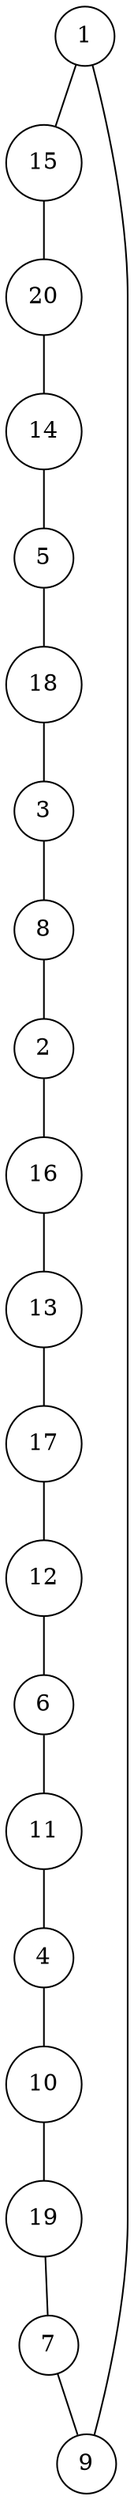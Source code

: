 graph random626560 {
	node [shape=circle fillcolor=white]
	1 [ pos = "1.033389,2.880174!"]
	2 [ pos = "2.216713,0.390393!"]
	3 [ pos = "1.906875,1.168914!"]
	4 [ pos = "2.354037,3.864899!"]
	5 [ pos = "0.302636,1.083136!"]
	6 [ pos = "4.146945,3.386709!"]
	7 [ pos = "0.797531,4.550444!"]
	8 [ pos = "1.737072,1.045322!"]
	9 [ pos = "0.664196,3.554589!"]
	10 [ pos = "1.902941,4.320493!"]
	11 [ pos = "2.953483,2.519289!"]
	12 [ pos = "4.897718,1.511515!"]
	13 [ pos = "3.598714,0.617960!"]
	14 [ pos = "0.329042,1.205704!"]
	15 [ pos = "0.245521,2.119826!"]
	16 [ pos = "3.105706,1.278911!"]
	17 [ pos = "5.000000,0.211609!"]
	18 [ pos = "1.669303,1.796065!"]
	19 [ pos = "1.380523,4.023340!"]
	20 [ pos = "0.550154,1.683158!"]

	1 -- 15
	2 -- 16
	3 -- 8
	4 -- 10
	5 -- 18
	6 -- 11
	7 -- 9
	8 -- 2
	9 -- 1
	10 -- 19
	11 -- 4
	12 -- 6
	13 -- 17
	14 -- 5
	15 -- 20
	16 -- 13
	17 -- 12
	18 -- 3
	19 -- 7
	20 -- 14
}